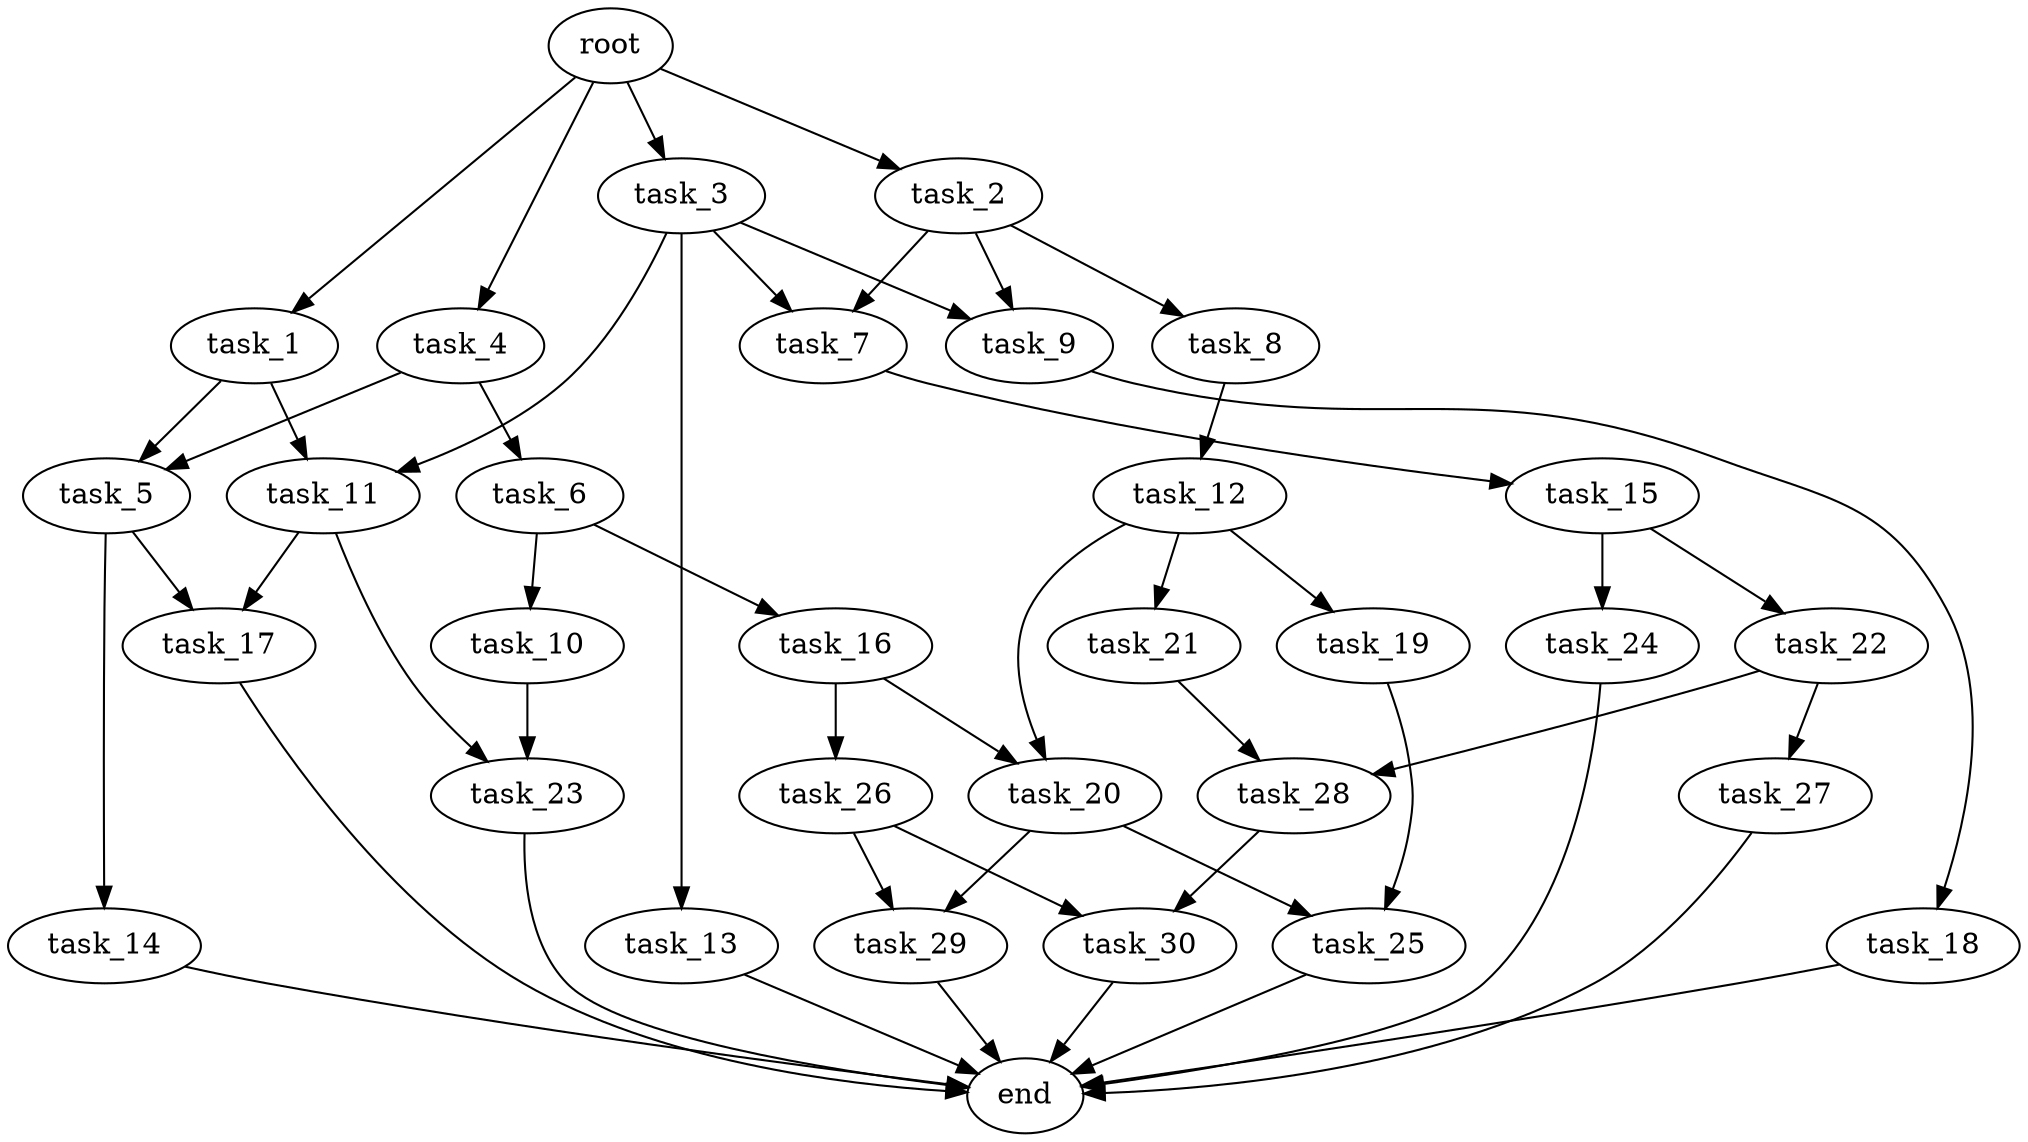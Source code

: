digraph G {
  root [size="0.000000e+00"];
  task_1 [size="5.298615e+10"];
  task_2 [size="2.382438e+10"];
  task_3 [size="4.920797e+10"];
  task_4 [size="5.998909e+09"];
  task_5 [size="9.969596e+10"];
  task_6 [size="7.116813e+10"];
  task_7 [size="9.311734e+09"];
  task_8 [size="9.212823e+10"];
  task_9 [size="8.972977e+10"];
  task_10 [size="5.198072e+10"];
  task_11 [size="7.008768e+10"];
  task_12 [size="3.725547e+10"];
  task_13 [size="9.745573e+10"];
  task_14 [size="8.499393e+09"];
  task_15 [size="9.566745e+09"];
  task_16 [size="1.336005e+10"];
  task_17 [size="8.199809e+10"];
  task_18 [size="7.492300e+09"];
  task_19 [size="5.678639e+10"];
  task_20 [size="4.350394e+10"];
  task_21 [size="9.642219e+10"];
  task_22 [size="2.368481e+10"];
  task_23 [size="2.610648e+10"];
  task_24 [size="3.150774e+10"];
  task_25 [size="8.008367e+10"];
  task_26 [size="7.007555e+10"];
  task_27 [size="7.353793e+10"];
  task_28 [size="3.181259e+10"];
  task_29 [size="2.720287e+10"];
  task_30 [size="7.477997e+09"];
  end [size="0.000000e+00"];

  root -> task_1 [size="1.000000e-12"];
  root -> task_2 [size="1.000000e-12"];
  root -> task_3 [size="1.000000e-12"];
  root -> task_4 [size="1.000000e-12"];
  task_1 -> task_5 [size="4.984798e+08"];
  task_1 -> task_11 [size="3.504384e+08"];
  task_2 -> task_7 [size="4.655867e+07"];
  task_2 -> task_8 [size="9.212823e+08"];
  task_2 -> task_9 [size="4.486489e+08"];
  task_3 -> task_7 [size="4.655867e+07"];
  task_3 -> task_9 [size="4.486489e+08"];
  task_3 -> task_11 [size="3.504384e+08"];
  task_3 -> task_13 [size="9.745573e+08"];
  task_4 -> task_5 [size="4.984798e+08"];
  task_4 -> task_6 [size="7.116813e+08"];
  task_5 -> task_14 [size="8.499393e+07"];
  task_5 -> task_17 [size="4.099904e+08"];
  task_6 -> task_10 [size="5.198072e+08"];
  task_6 -> task_16 [size="1.336005e+08"];
  task_7 -> task_15 [size="9.566745e+07"];
  task_8 -> task_12 [size="3.725547e+08"];
  task_9 -> task_18 [size="7.492300e+07"];
  task_10 -> task_23 [size="1.305324e+08"];
  task_11 -> task_17 [size="4.099904e+08"];
  task_11 -> task_23 [size="1.305324e+08"];
  task_12 -> task_19 [size="5.678639e+08"];
  task_12 -> task_20 [size="2.175197e+08"];
  task_12 -> task_21 [size="9.642219e+08"];
  task_13 -> end [size="1.000000e-12"];
  task_14 -> end [size="1.000000e-12"];
  task_15 -> task_22 [size="2.368481e+08"];
  task_15 -> task_24 [size="3.150774e+08"];
  task_16 -> task_20 [size="2.175197e+08"];
  task_16 -> task_26 [size="7.007555e+08"];
  task_17 -> end [size="1.000000e-12"];
  task_18 -> end [size="1.000000e-12"];
  task_19 -> task_25 [size="4.004184e+08"];
  task_20 -> task_25 [size="4.004184e+08"];
  task_20 -> task_29 [size="1.360143e+08"];
  task_21 -> task_28 [size="1.590630e+08"];
  task_22 -> task_27 [size="7.353793e+08"];
  task_22 -> task_28 [size="1.590630e+08"];
  task_23 -> end [size="1.000000e-12"];
  task_24 -> end [size="1.000000e-12"];
  task_25 -> end [size="1.000000e-12"];
  task_26 -> task_29 [size="1.360143e+08"];
  task_26 -> task_30 [size="3.738998e+07"];
  task_27 -> end [size="1.000000e-12"];
  task_28 -> task_30 [size="3.738998e+07"];
  task_29 -> end [size="1.000000e-12"];
  task_30 -> end [size="1.000000e-12"];
}
